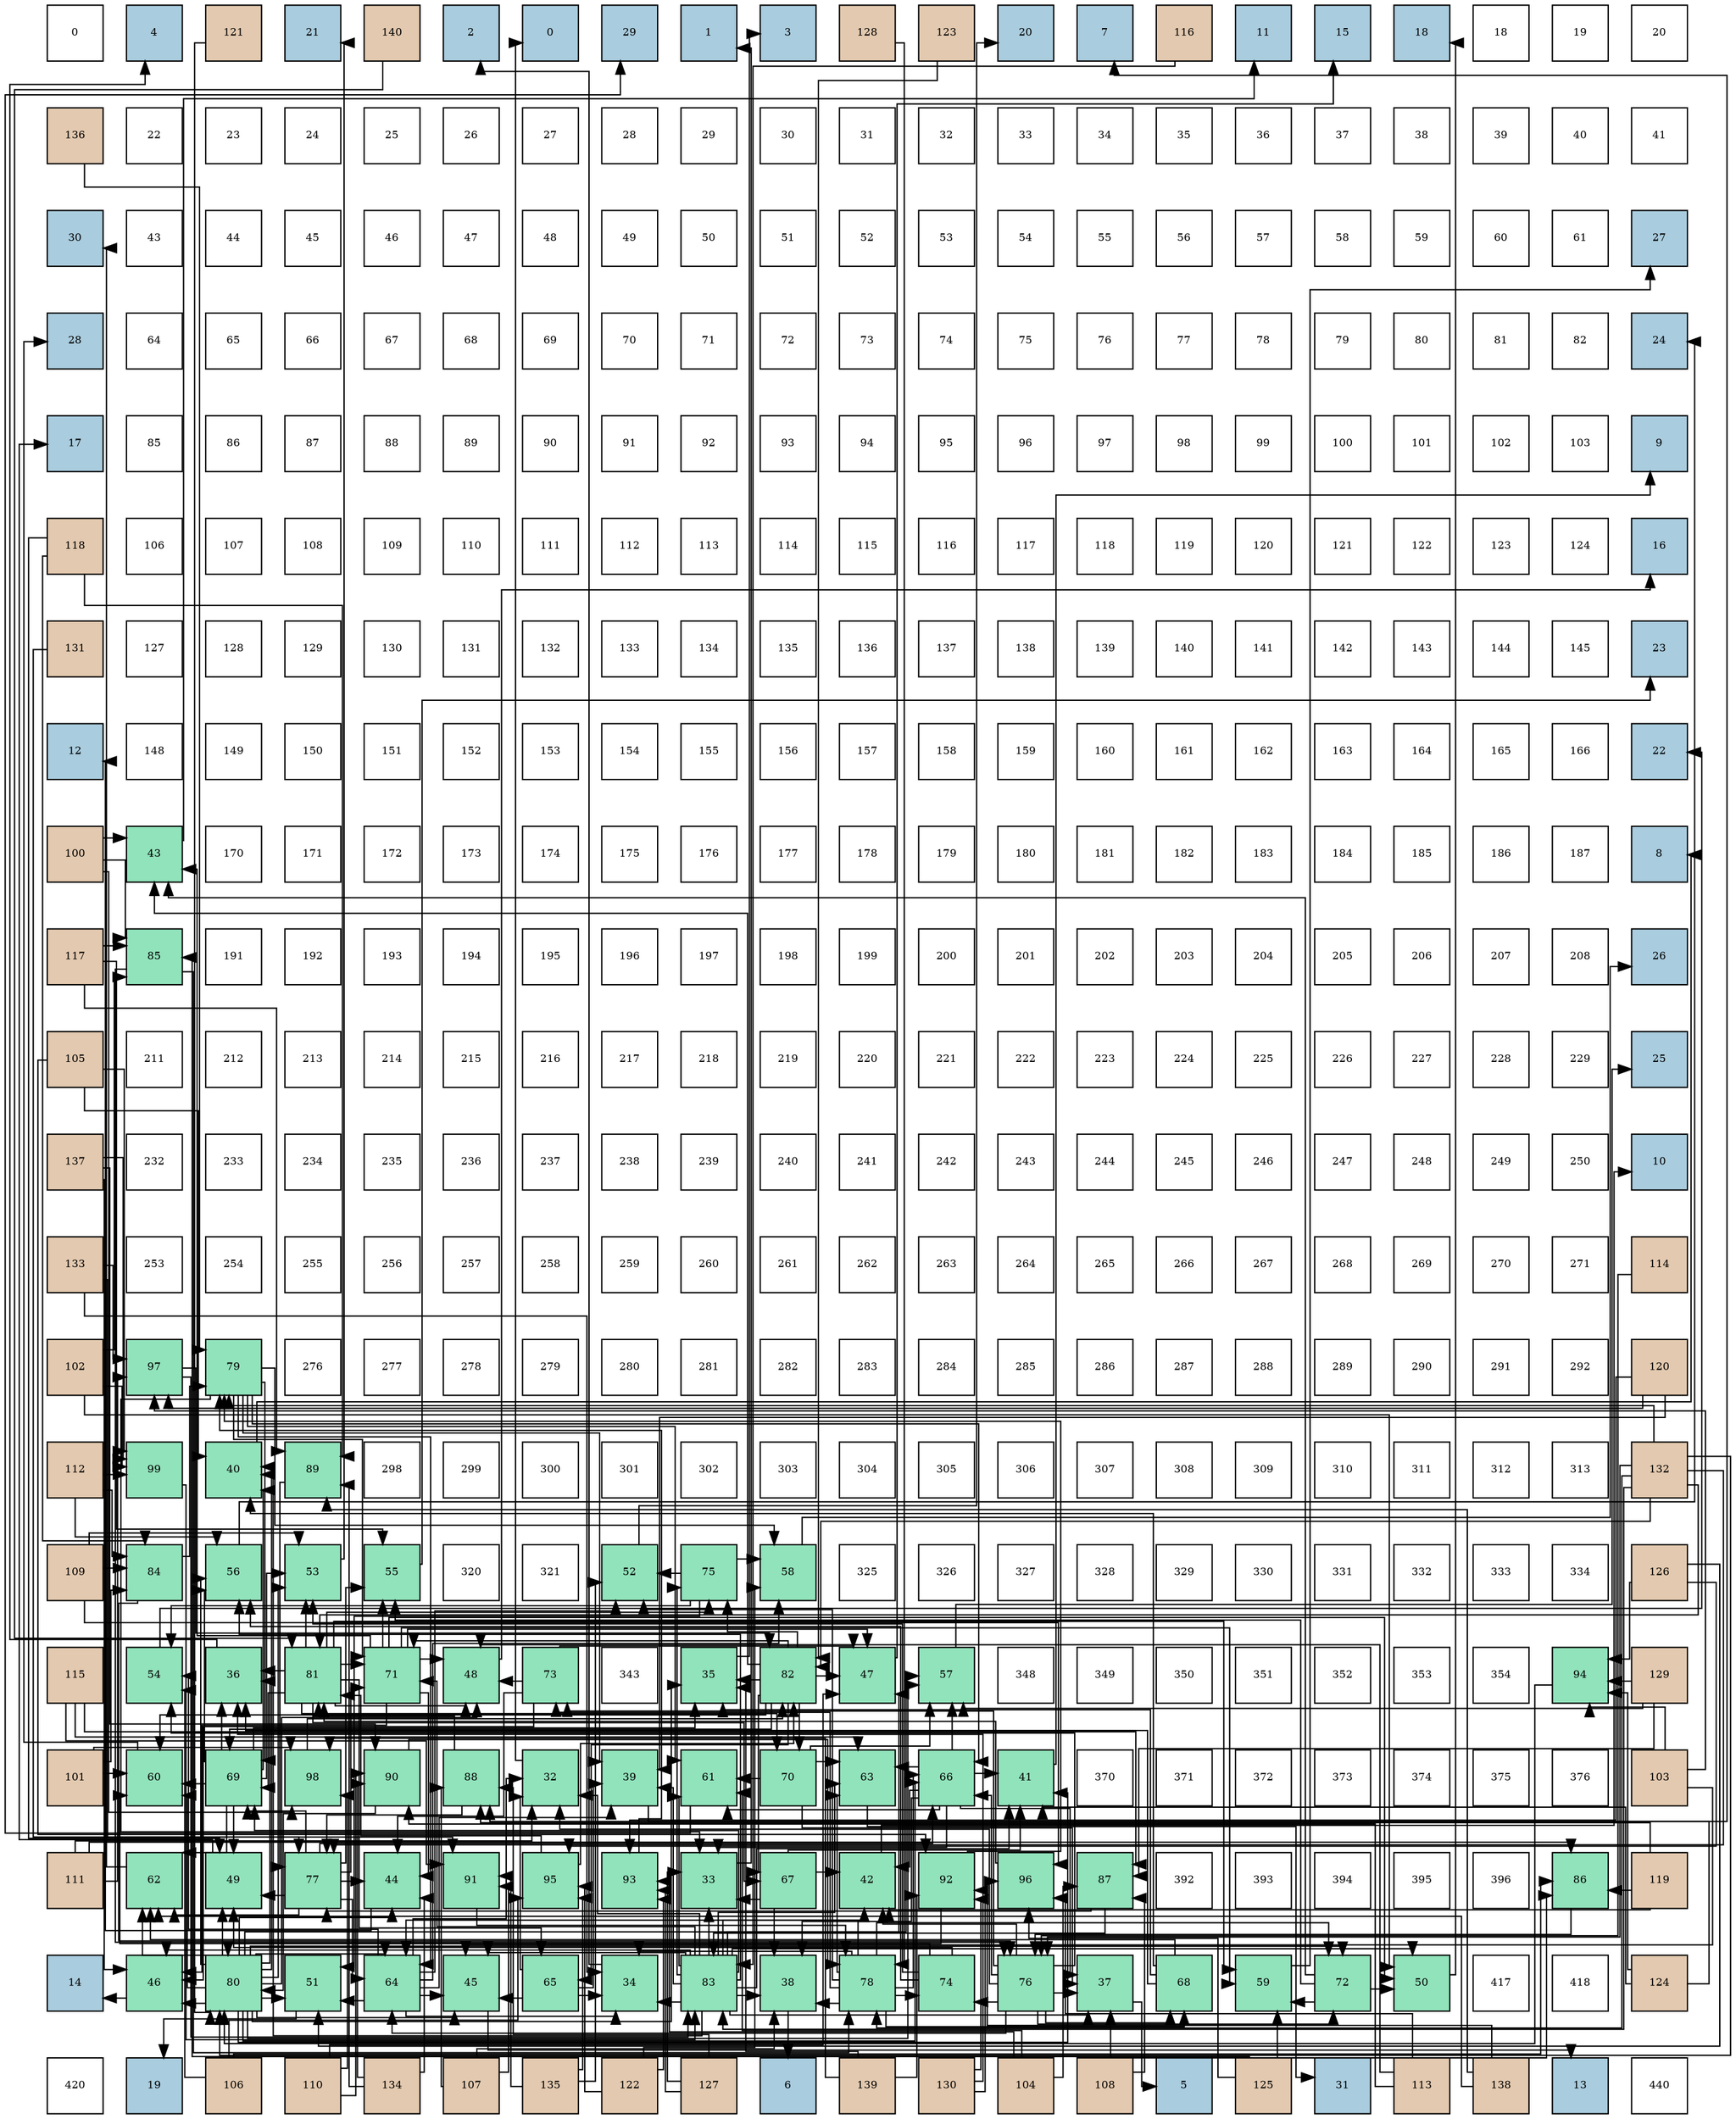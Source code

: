 digraph layout{
 rankdir=TB;
 splines=ortho;
 node [style=filled shape=square fixedsize=true width=0.6];
0[label="0", fontsize=8, fillcolor="#ffffff"];
1[label="4", fontsize=8, fillcolor="#a9ccde"];
2[label="121", fontsize=8, fillcolor="#e3c9af"];
3[label="21", fontsize=8, fillcolor="#a9ccde"];
4[label="140", fontsize=8, fillcolor="#e3c9af"];
5[label="2", fontsize=8, fillcolor="#a9ccde"];
6[label="0", fontsize=8, fillcolor="#a9ccde"];
7[label="29", fontsize=8, fillcolor="#a9ccde"];
8[label="1", fontsize=8, fillcolor="#a9ccde"];
9[label="3", fontsize=8, fillcolor="#a9ccde"];
10[label="128", fontsize=8, fillcolor="#e3c9af"];
11[label="123", fontsize=8, fillcolor="#e3c9af"];
12[label="20", fontsize=8, fillcolor="#a9ccde"];
13[label="7", fontsize=8, fillcolor="#a9ccde"];
14[label="116", fontsize=8, fillcolor="#e3c9af"];
15[label="11", fontsize=8, fillcolor="#a9ccde"];
16[label="15", fontsize=8, fillcolor="#a9ccde"];
17[label="18", fontsize=8, fillcolor="#a9ccde"];
18[label="18", fontsize=8, fillcolor="#ffffff"];
19[label="19", fontsize=8, fillcolor="#ffffff"];
20[label="20", fontsize=8, fillcolor="#ffffff"];
21[label="136", fontsize=8, fillcolor="#e3c9af"];
22[label="22", fontsize=8, fillcolor="#ffffff"];
23[label="23", fontsize=8, fillcolor="#ffffff"];
24[label="24", fontsize=8, fillcolor="#ffffff"];
25[label="25", fontsize=8, fillcolor="#ffffff"];
26[label="26", fontsize=8, fillcolor="#ffffff"];
27[label="27", fontsize=8, fillcolor="#ffffff"];
28[label="28", fontsize=8, fillcolor="#ffffff"];
29[label="29", fontsize=8, fillcolor="#ffffff"];
30[label="30", fontsize=8, fillcolor="#ffffff"];
31[label="31", fontsize=8, fillcolor="#ffffff"];
32[label="32", fontsize=8, fillcolor="#ffffff"];
33[label="33", fontsize=8, fillcolor="#ffffff"];
34[label="34", fontsize=8, fillcolor="#ffffff"];
35[label="35", fontsize=8, fillcolor="#ffffff"];
36[label="36", fontsize=8, fillcolor="#ffffff"];
37[label="37", fontsize=8, fillcolor="#ffffff"];
38[label="38", fontsize=8, fillcolor="#ffffff"];
39[label="39", fontsize=8, fillcolor="#ffffff"];
40[label="40", fontsize=8, fillcolor="#ffffff"];
41[label="41", fontsize=8, fillcolor="#ffffff"];
42[label="30", fontsize=8, fillcolor="#a9ccde"];
43[label="43", fontsize=8, fillcolor="#ffffff"];
44[label="44", fontsize=8, fillcolor="#ffffff"];
45[label="45", fontsize=8, fillcolor="#ffffff"];
46[label="46", fontsize=8, fillcolor="#ffffff"];
47[label="47", fontsize=8, fillcolor="#ffffff"];
48[label="48", fontsize=8, fillcolor="#ffffff"];
49[label="49", fontsize=8, fillcolor="#ffffff"];
50[label="50", fontsize=8, fillcolor="#ffffff"];
51[label="51", fontsize=8, fillcolor="#ffffff"];
52[label="52", fontsize=8, fillcolor="#ffffff"];
53[label="53", fontsize=8, fillcolor="#ffffff"];
54[label="54", fontsize=8, fillcolor="#ffffff"];
55[label="55", fontsize=8, fillcolor="#ffffff"];
56[label="56", fontsize=8, fillcolor="#ffffff"];
57[label="57", fontsize=8, fillcolor="#ffffff"];
58[label="58", fontsize=8, fillcolor="#ffffff"];
59[label="59", fontsize=8, fillcolor="#ffffff"];
60[label="60", fontsize=8, fillcolor="#ffffff"];
61[label="61", fontsize=8, fillcolor="#ffffff"];
62[label="27", fontsize=8, fillcolor="#a9ccde"];
63[label="28", fontsize=8, fillcolor="#a9ccde"];
64[label="64", fontsize=8, fillcolor="#ffffff"];
65[label="65", fontsize=8, fillcolor="#ffffff"];
66[label="66", fontsize=8, fillcolor="#ffffff"];
67[label="67", fontsize=8, fillcolor="#ffffff"];
68[label="68", fontsize=8, fillcolor="#ffffff"];
69[label="69", fontsize=8, fillcolor="#ffffff"];
70[label="70", fontsize=8, fillcolor="#ffffff"];
71[label="71", fontsize=8, fillcolor="#ffffff"];
72[label="72", fontsize=8, fillcolor="#ffffff"];
73[label="73", fontsize=8, fillcolor="#ffffff"];
74[label="74", fontsize=8, fillcolor="#ffffff"];
75[label="75", fontsize=8, fillcolor="#ffffff"];
76[label="76", fontsize=8, fillcolor="#ffffff"];
77[label="77", fontsize=8, fillcolor="#ffffff"];
78[label="78", fontsize=8, fillcolor="#ffffff"];
79[label="79", fontsize=8, fillcolor="#ffffff"];
80[label="80", fontsize=8, fillcolor="#ffffff"];
81[label="81", fontsize=8, fillcolor="#ffffff"];
82[label="82", fontsize=8, fillcolor="#ffffff"];
83[label="24", fontsize=8, fillcolor="#a9ccde"];
84[label="17", fontsize=8, fillcolor="#a9ccde"];
85[label="85", fontsize=8, fillcolor="#ffffff"];
86[label="86", fontsize=8, fillcolor="#ffffff"];
87[label="87", fontsize=8, fillcolor="#ffffff"];
88[label="88", fontsize=8, fillcolor="#ffffff"];
89[label="89", fontsize=8, fillcolor="#ffffff"];
90[label="90", fontsize=8, fillcolor="#ffffff"];
91[label="91", fontsize=8, fillcolor="#ffffff"];
92[label="92", fontsize=8, fillcolor="#ffffff"];
93[label="93", fontsize=8, fillcolor="#ffffff"];
94[label="94", fontsize=8, fillcolor="#ffffff"];
95[label="95", fontsize=8, fillcolor="#ffffff"];
96[label="96", fontsize=8, fillcolor="#ffffff"];
97[label="97", fontsize=8, fillcolor="#ffffff"];
98[label="98", fontsize=8, fillcolor="#ffffff"];
99[label="99", fontsize=8, fillcolor="#ffffff"];
100[label="100", fontsize=8, fillcolor="#ffffff"];
101[label="101", fontsize=8, fillcolor="#ffffff"];
102[label="102", fontsize=8, fillcolor="#ffffff"];
103[label="103", fontsize=8, fillcolor="#ffffff"];
104[label="9", fontsize=8, fillcolor="#a9ccde"];
105[label="118", fontsize=8, fillcolor="#e3c9af"];
106[label="106", fontsize=8, fillcolor="#ffffff"];
107[label="107", fontsize=8, fillcolor="#ffffff"];
108[label="108", fontsize=8, fillcolor="#ffffff"];
109[label="109", fontsize=8, fillcolor="#ffffff"];
110[label="110", fontsize=8, fillcolor="#ffffff"];
111[label="111", fontsize=8, fillcolor="#ffffff"];
112[label="112", fontsize=8, fillcolor="#ffffff"];
113[label="113", fontsize=8, fillcolor="#ffffff"];
114[label="114", fontsize=8, fillcolor="#ffffff"];
115[label="115", fontsize=8, fillcolor="#ffffff"];
116[label="116", fontsize=8, fillcolor="#ffffff"];
117[label="117", fontsize=8, fillcolor="#ffffff"];
118[label="118", fontsize=8, fillcolor="#ffffff"];
119[label="119", fontsize=8, fillcolor="#ffffff"];
120[label="120", fontsize=8, fillcolor="#ffffff"];
121[label="121", fontsize=8, fillcolor="#ffffff"];
122[label="122", fontsize=8, fillcolor="#ffffff"];
123[label="123", fontsize=8, fillcolor="#ffffff"];
124[label="124", fontsize=8, fillcolor="#ffffff"];
125[label="16", fontsize=8, fillcolor="#a9ccde"];
126[label="131", fontsize=8, fillcolor="#e3c9af"];
127[label="127", fontsize=8, fillcolor="#ffffff"];
128[label="128", fontsize=8, fillcolor="#ffffff"];
129[label="129", fontsize=8, fillcolor="#ffffff"];
130[label="130", fontsize=8, fillcolor="#ffffff"];
131[label="131", fontsize=8, fillcolor="#ffffff"];
132[label="132", fontsize=8, fillcolor="#ffffff"];
133[label="133", fontsize=8, fillcolor="#ffffff"];
134[label="134", fontsize=8, fillcolor="#ffffff"];
135[label="135", fontsize=8, fillcolor="#ffffff"];
136[label="136", fontsize=8, fillcolor="#ffffff"];
137[label="137", fontsize=8, fillcolor="#ffffff"];
138[label="138", fontsize=8, fillcolor="#ffffff"];
139[label="139", fontsize=8, fillcolor="#ffffff"];
140[label="140", fontsize=8, fillcolor="#ffffff"];
141[label="141", fontsize=8, fillcolor="#ffffff"];
142[label="142", fontsize=8, fillcolor="#ffffff"];
143[label="143", fontsize=8, fillcolor="#ffffff"];
144[label="144", fontsize=8, fillcolor="#ffffff"];
145[label="145", fontsize=8, fillcolor="#ffffff"];
146[label="23", fontsize=8, fillcolor="#a9ccde"];
147[label="12", fontsize=8, fillcolor="#a9ccde"];
148[label="148", fontsize=8, fillcolor="#ffffff"];
149[label="149", fontsize=8, fillcolor="#ffffff"];
150[label="150", fontsize=8, fillcolor="#ffffff"];
151[label="151", fontsize=8, fillcolor="#ffffff"];
152[label="152", fontsize=8, fillcolor="#ffffff"];
153[label="153", fontsize=8, fillcolor="#ffffff"];
154[label="154", fontsize=8, fillcolor="#ffffff"];
155[label="155", fontsize=8, fillcolor="#ffffff"];
156[label="156", fontsize=8, fillcolor="#ffffff"];
157[label="157", fontsize=8, fillcolor="#ffffff"];
158[label="158", fontsize=8, fillcolor="#ffffff"];
159[label="159", fontsize=8, fillcolor="#ffffff"];
160[label="160", fontsize=8, fillcolor="#ffffff"];
161[label="161", fontsize=8, fillcolor="#ffffff"];
162[label="162", fontsize=8, fillcolor="#ffffff"];
163[label="163", fontsize=8, fillcolor="#ffffff"];
164[label="164", fontsize=8, fillcolor="#ffffff"];
165[label="165", fontsize=8, fillcolor="#ffffff"];
166[label="166", fontsize=8, fillcolor="#ffffff"];
167[label="22", fontsize=8, fillcolor="#a9ccde"];
168[label="100", fontsize=8, fillcolor="#e3c9af"];
169[label="43", fontsize=8, fillcolor="#91e3bb"];
170[label="170", fontsize=8, fillcolor="#ffffff"];
171[label="171", fontsize=8, fillcolor="#ffffff"];
172[label="172", fontsize=8, fillcolor="#ffffff"];
173[label="173", fontsize=8, fillcolor="#ffffff"];
174[label="174", fontsize=8, fillcolor="#ffffff"];
175[label="175", fontsize=8, fillcolor="#ffffff"];
176[label="176", fontsize=8, fillcolor="#ffffff"];
177[label="177", fontsize=8, fillcolor="#ffffff"];
178[label="178", fontsize=8, fillcolor="#ffffff"];
179[label="179", fontsize=8, fillcolor="#ffffff"];
180[label="180", fontsize=8, fillcolor="#ffffff"];
181[label="181", fontsize=8, fillcolor="#ffffff"];
182[label="182", fontsize=8, fillcolor="#ffffff"];
183[label="183", fontsize=8, fillcolor="#ffffff"];
184[label="184", fontsize=8, fillcolor="#ffffff"];
185[label="185", fontsize=8, fillcolor="#ffffff"];
186[label="186", fontsize=8, fillcolor="#ffffff"];
187[label="187", fontsize=8, fillcolor="#ffffff"];
188[label="8", fontsize=8, fillcolor="#a9ccde"];
189[label="117", fontsize=8, fillcolor="#e3c9af"];
190[label="85", fontsize=8, fillcolor="#91e3bb"];
191[label="191", fontsize=8, fillcolor="#ffffff"];
192[label="192", fontsize=8, fillcolor="#ffffff"];
193[label="193", fontsize=8, fillcolor="#ffffff"];
194[label="194", fontsize=8, fillcolor="#ffffff"];
195[label="195", fontsize=8, fillcolor="#ffffff"];
196[label="196", fontsize=8, fillcolor="#ffffff"];
197[label="197", fontsize=8, fillcolor="#ffffff"];
198[label="198", fontsize=8, fillcolor="#ffffff"];
199[label="199", fontsize=8, fillcolor="#ffffff"];
200[label="200", fontsize=8, fillcolor="#ffffff"];
201[label="201", fontsize=8, fillcolor="#ffffff"];
202[label="202", fontsize=8, fillcolor="#ffffff"];
203[label="203", fontsize=8, fillcolor="#ffffff"];
204[label="204", fontsize=8, fillcolor="#ffffff"];
205[label="205", fontsize=8, fillcolor="#ffffff"];
206[label="206", fontsize=8, fillcolor="#ffffff"];
207[label="207", fontsize=8, fillcolor="#ffffff"];
208[label="208", fontsize=8, fillcolor="#ffffff"];
209[label="26", fontsize=8, fillcolor="#a9ccde"];
210[label="105", fontsize=8, fillcolor="#e3c9af"];
211[label="211", fontsize=8, fillcolor="#ffffff"];
212[label="212", fontsize=8, fillcolor="#ffffff"];
213[label="213", fontsize=8, fillcolor="#ffffff"];
214[label="214", fontsize=8, fillcolor="#ffffff"];
215[label="215", fontsize=8, fillcolor="#ffffff"];
216[label="216", fontsize=8, fillcolor="#ffffff"];
217[label="217", fontsize=8, fillcolor="#ffffff"];
218[label="218", fontsize=8, fillcolor="#ffffff"];
219[label="219", fontsize=8, fillcolor="#ffffff"];
220[label="220", fontsize=8, fillcolor="#ffffff"];
221[label="221", fontsize=8, fillcolor="#ffffff"];
222[label="222", fontsize=8, fillcolor="#ffffff"];
223[label="223", fontsize=8, fillcolor="#ffffff"];
224[label="224", fontsize=8, fillcolor="#ffffff"];
225[label="225", fontsize=8, fillcolor="#ffffff"];
226[label="226", fontsize=8, fillcolor="#ffffff"];
227[label="227", fontsize=8, fillcolor="#ffffff"];
228[label="228", fontsize=8, fillcolor="#ffffff"];
229[label="229", fontsize=8, fillcolor="#ffffff"];
230[label="25", fontsize=8, fillcolor="#a9ccde"];
231[label="137", fontsize=8, fillcolor="#e3c9af"];
232[label="232", fontsize=8, fillcolor="#ffffff"];
233[label="233", fontsize=8, fillcolor="#ffffff"];
234[label="234", fontsize=8, fillcolor="#ffffff"];
235[label="235", fontsize=8, fillcolor="#ffffff"];
236[label="236", fontsize=8, fillcolor="#ffffff"];
237[label="237", fontsize=8, fillcolor="#ffffff"];
238[label="238", fontsize=8, fillcolor="#ffffff"];
239[label="239", fontsize=8, fillcolor="#ffffff"];
240[label="240", fontsize=8, fillcolor="#ffffff"];
241[label="241", fontsize=8, fillcolor="#ffffff"];
242[label="242", fontsize=8, fillcolor="#ffffff"];
243[label="243", fontsize=8, fillcolor="#ffffff"];
244[label="244", fontsize=8, fillcolor="#ffffff"];
245[label="245", fontsize=8, fillcolor="#ffffff"];
246[label="246", fontsize=8, fillcolor="#ffffff"];
247[label="247", fontsize=8, fillcolor="#ffffff"];
248[label="248", fontsize=8, fillcolor="#ffffff"];
249[label="249", fontsize=8, fillcolor="#ffffff"];
250[label="250", fontsize=8, fillcolor="#ffffff"];
251[label="10", fontsize=8, fillcolor="#a9ccde"];
252[label="133", fontsize=8, fillcolor="#e3c9af"];
253[label="253", fontsize=8, fillcolor="#ffffff"];
254[label="254", fontsize=8, fillcolor="#ffffff"];
255[label="255", fontsize=8, fillcolor="#ffffff"];
256[label="256", fontsize=8, fillcolor="#ffffff"];
257[label="257", fontsize=8, fillcolor="#ffffff"];
258[label="258", fontsize=8, fillcolor="#ffffff"];
259[label="259", fontsize=8, fillcolor="#ffffff"];
260[label="260", fontsize=8, fillcolor="#ffffff"];
261[label="261", fontsize=8, fillcolor="#ffffff"];
262[label="262", fontsize=8, fillcolor="#ffffff"];
263[label="263", fontsize=8, fillcolor="#ffffff"];
264[label="264", fontsize=8, fillcolor="#ffffff"];
265[label="265", fontsize=8, fillcolor="#ffffff"];
266[label="266", fontsize=8, fillcolor="#ffffff"];
267[label="267", fontsize=8, fillcolor="#ffffff"];
268[label="268", fontsize=8, fillcolor="#ffffff"];
269[label="269", fontsize=8, fillcolor="#ffffff"];
270[label="270", fontsize=8, fillcolor="#ffffff"];
271[label="271", fontsize=8, fillcolor="#ffffff"];
272[label="114", fontsize=8, fillcolor="#e3c9af"];
273[label="102", fontsize=8, fillcolor="#e3c9af"];
274[label="97", fontsize=8, fillcolor="#91e3bb"];
275[label="79", fontsize=8, fillcolor="#91e3bb"];
276[label="276", fontsize=8, fillcolor="#ffffff"];
277[label="277", fontsize=8, fillcolor="#ffffff"];
278[label="278", fontsize=8, fillcolor="#ffffff"];
279[label="279", fontsize=8, fillcolor="#ffffff"];
280[label="280", fontsize=8, fillcolor="#ffffff"];
281[label="281", fontsize=8, fillcolor="#ffffff"];
282[label="282", fontsize=8, fillcolor="#ffffff"];
283[label="283", fontsize=8, fillcolor="#ffffff"];
284[label="284", fontsize=8, fillcolor="#ffffff"];
285[label="285", fontsize=8, fillcolor="#ffffff"];
286[label="286", fontsize=8, fillcolor="#ffffff"];
287[label="287", fontsize=8, fillcolor="#ffffff"];
288[label="288", fontsize=8, fillcolor="#ffffff"];
289[label="289", fontsize=8, fillcolor="#ffffff"];
290[label="290", fontsize=8, fillcolor="#ffffff"];
291[label="291", fontsize=8, fillcolor="#ffffff"];
292[label="292", fontsize=8, fillcolor="#ffffff"];
293[label="120", fontsize=8, fillcolor="#e3c9af"];
294[label="112", fontsize=8, fillcolor="#e3c9af"];
295[label="99", fontsize=8, fillcolor="#91e3bb"];
296[label="40", fontsize=8, fillcolor="#91e3bb"];
297[label="89", fontsize=8, fillcolor="#91e3bb"];
298[label="298", fontsize=8, fillcolor="#ffffff"];
299[label="299", fontsize=8, fillcolor="#ffffff"];
300[label="300", fontsize=8, fillcolor="#ffffff"];
301[label="301", fontsize=8, fillcolor="#ffffff"];
302[label="302", fontsize=8, fillcolor="#ffffff"];
303[label="303", fontsize=8, fillcolor="#ffffff"];
304[label="304", fontsize=8, fillcolor="#ffffff"];
305[label="305", fontsize=8, fillcolor="#ffffff"];
306[label="306", fontsize=8, fillcolor="#ffffff"];
307[label="307", fontsize=8, fillcolor="#ffffff"];
308[label="308", fontsize=8, fillcolor="#ffffff"];
309[label="309", fontsize=8, fillcolor="#ffffff"];
310[label="310", fontsize=8, fillcolor="#ffffff"];
311[label="311", fontsize=8, fillcolor="#ffffff"];
312[label="312", fontsize=8, fillcolor="#ffffff"];
313[label="313", fontsize=8, fillcolor="#ffffff"];
314[label="132", fontsize=8, fillcolor="#e3c9af"];
315[label="109", fontsize=8, fillcolor="#e3c9af"];
316[label="84", fontsize=8, fillcolor="#91e3bb"];
317[label="56", fontsize=8, fillcolor="#91e3bb"];
318[label="53", fontsize=8, fillcolor="#91e3bb"];
319[label="55", fontsize=8, fillcolor="#91e3bb"];
320[label="320", fontsize=8, fillcolor="#ffffff"];
321[label="321", fontsize=8, fillcolor="#ffffff"];
322[label="52", fontsize=8, fillcolor="#91e3bb"];
323[label="75", fontsize=8, fillcolor="#91e3bb"];
324[label="58", fontsize=8, fillcolor="#91e3bb"];
325[label="325", fontsize=8, fillcolor="#ffffff"];
326[label="326", fontsize=8, fillcolor="#ffffff"];
327[label="327", fontsize=8, fillcolor="#ffffff"];
328[label="328", fontsize=8, fillcolor="#ffffff"];
329[label="329", fontsize=8, fillcolor="#ffffff"];
330[label="330", fontsize=8, fillcolor="#ffffff"];
331[label="331", fontsize=8, fillcolor="#ffffff"];
332[label="332", fontsize=8, fillcolor="#ffffff"];
333[label="333", fontsize=8, fillcolor="#ffffff"];
334[label="334", fontsize=8, fillcolor="#ffffff"];
335[label="126", fontsize=8, fillcolor="#e3c9af"];
336[label="115", fontsize=8, fillcolor="#e3c9af"];
337[label="54", fontsize=8, fillcolor="#91e3bb"];
338[label="36", fontsize=8, fillcolor="#91e3bb"];
339[label="81", fontsize=8, fillcolor="#91e3bb"];
340[label="71", fontsize=8, fillcolor="#91e3bb"];
341[label="48", fontsize=8, fillcolor="#91e3bb"];
342[label="73", fontsize=8, fillcolor="#91e3bb"];
343[label="343", fontsize=8, fillcolor="#ffffff"];
344[label="35", fontsize=8, fillcolor="#91e3bb"];
345[label="82", fontsize=8, fillcolor="#91e3bb"];
346[label="47", fontsize=8, fillcolor="#91e3bb"];
347[label="57", fontsize=8, fillcolor="#91e3bb"];
348[label="348", fontsize=8, fillcolor="#ffffff"];
349[label="349", fontsize=8, fillcolor="#ffffff"];
350[label="350", fontsize=8, fillcolor="#ffffff"];
351[label="351", fontsize=8, fillcolor="#ffffff"];
352[label="352", fontsize=8, fillcolor="#ffffff"];
353[label="353", fontsize=8, fillcolor="#ffffff"];
354[label="354", fontsize=8, fillcolor="#ffffff"];
355[label="94", fontsize=8, fillcolor="#91e3bb"];
356[label="129", fontsize=8, fillcolor="#e3c9af"];
357[label="101", fontsize=8, fillcolor="#e3c9af"];
358[label="60", fontsize=8, fillcolor="#91e3bb"];
359[label="69", fontsize=8, fillcolor="#91e3bb"];
360[label="98", fontsize=8, fillcolor="#91e3bb"];
361[label="90", fontsize=8, fillcolor="#91e3bb"];
362[label="88", fontsize=8, fillcolor="#91e3bb"];
363[label="32", fontsize=8, fillcolor="#91e3bb"];
364[label="39", fontsize=8, fillcolor="#91e3bb"];
365[label="61", fontsize=8, fillcolor="#91e3bb"];
366[label="70", fontsize=8, fillcolor="#91e3bb"];
367[label="63", fontsize=8, fillcolor="#91e3bb"];
368[label="66", fontsize=8, fillcolor="#91e3bb"];
369[label="41", fontsize=8, fillcolor="#91e3bb"];
370[label="370", fontsize=8, fillcolor="#ffffff"];
371[label="371", fontsize=8, fillcolor="#ffffff"];
372[label="372", fontsize=8, fillcolor="#ffffff"];
373[label="373", fontsize=8, fillcolor="#ffffff"];
374[label="374", fontsize=8, fillcolor="#ffffff"];
375[label="375", fontsize=8, fillcolor="#ffffff"];
376[label="376", fontsize=8, fillcolor="#ffffff"];
377[label="103", fontsize=8, fillcolor="#e3c9af"];
378[label="111", fontsize=8, fillcolor="#e3c9af"];
379[label="62", fontsize=8, fillcolor="#91e3bb"];
380[label="49", fontsize=8, fillcolor="#91e3bb"];
381[label="77", fontsize=8, fillcolor="#91e3bb"];
382[label="44", fontsize=8, fillcolor="#91e3bb"];
383[label="91", fontsize=8, fillcolor="#91e3bb"];
384[label="95", fontsize=8, fillcolor="#91e3bb"];
385[label="93", fontsize=8, fillcolor="#91e3bb"];
386[label="33", fontsize=8, fillcolor="#91e3bb"];
387[label="67", fontsize=8, fillcolor="#91e3bb"];
388[label="42", fontsize=8, fillcolor="#91e3bb"];
389[label="92", fontsize=8, fillcolor="#91e3bb"];
390[label="96", fontsize=8, fillcolor="#91e3bb"];
391[label="87", fontsize=8, fillcolor="#91e3bb"];
392[label="392", fontsize=8, fillcolor="#ffffff"];
393[label="393", fontsize=8, fillcolor="#ffffff"];
394[label="394", fontsize=8, fillcolor="#ffffff"];
395[label="395", fontsize=8, fillcolor="#ffffff"];
396[label="396", fontsize=8, fillcolor="#ffffff"];
397[label="86", fontsize=8, fillcolor="#91e3bb"];
398[label="119", fontsize=8, fillcolor="#e3c9af"];
399[label="14", fontsize=8, fillcolor="#a9ccde"];
400[label="46", fontsize=8, fillcolor="#91e3bb"];
401[label="80", fontsize=8, fillcolor="#91e3bb"];
402[label="51", fontsize=8, fillcolor="#91e3bb"];
403[label="64", fontsize=8, fillcolor="#91e3bb"];
404[label="45", fontsize=8, fillcolor="#91e3bb"];
405[label="65", fontsize=8, fillcolor="#91e3bb"];
406[label="34", fontsize=8, fillcolor="#91e3bb"];
407[label="83", fontsize=8, fillcolor="#91e3bb"];
408[label="38", fontsize=8, fillcolor="#91e3bb"];
409[label="78", fontsize=8, fillcolor="#91e3bb"];
410[label="74", fontsize=8, fillcolor="#91e3bb"];
411[label="76", fontsize=8, fillcolor="#91e3bb"];
412[label="37", fontsize=8, fillcolor="#91e3bb"];
413[label="68", fontsize=8, fillcolor="#91e3bb"];
414[label="59", fontsize=8, fillcolor="#91e3bb"];
415[label="72", fontsize=8, fillcolor="#91e3bb"];
416[label="50", fontsize=8, fillcolor="#91e3bb"];
417[label="417", fontsize=8, fillcolor="#ffffff"];
418[label="418", fontsize=8, fillcolor="#ffffff"];
419[label="124", fontsize=8, fillcolor="#e3c9af"];
420[label="420", fontsize=8, fillcolor="#ffffff"];
421[label="19", fontsize=8, fillcolor="#a9ccde"];
422[label="106", fontsize=8, fillcolor="#e3c9af"];
423[label="110", fontsize=8, fillcolor="#e3c9af"];
424[label="134", fontsize=8, fillcolor="#e3c9af"];
425[label="107", fontsize=8, fillcolor="#e3c9af"];
426[label="135", fontsize=8, fillcolor="#e3c9af"];
427[label="122", fontsize=8, fillcolor="#e3c9af"];
428[label="127", fontsize=8, fillcolor="#e3c9af"];
429[label="6", fontsize=8, fillcolor="#a9ccde"];
430[label="139", fontsize=8, fillcolor="#e3c9af"];
431[label="130", fontsize=8, fillcolor="#e3c9af"];
432[label="104", fontsize=8, fillcolor="#e3c9af"];
433[label="108", fontsize=8, fillcolor="#e3c9af"];
434[label="5", fontsize=8, fillcolor="#a9ccde"];
435[label="125", fontsize=8, fillcolor="#e3c9af"];
436[label="31", fontsize=8, fillcolor="#a9ccde"];
437[label="113", fontsize=8, fillcolor="#e3c9af"];
438[label="138", fontsize=8, fillcolor="#e3c9af"];
439[label="13", fontsize=8, fillcolor="#a9ccde"];
440[label="440", fontsize=8, fillcolor="#ffffff"];
edge [constraint=false, style=vis];363 -> 6;
386 -> 8;
406 -> 5;
344 -> 9;
338 -> 1;
412 -> 434;
408 -> 429;
364 -> 13;
296 -> 188;
369 -> 104;
388 -> 251;
169 -> 15;
382 -> 147;
404 -> 439;
400 -> 399;
346 -> 16;
341 -> 125;
380 -> 84;
416 -> 17;
402 -> 421;
322 -> 12;
318 -> 3;
337 -> 167;
319 -> 146;
317 -> 83;
347 -> 230;
324 -> 209;
414 -> 62;
358 -> 63;
365 -> 7;
379 -> 42;
367 -> 436;
403 -> 363;
403 -> 406;
403 -> 364;
403 -> 404;
403 -> 402;
403 -> 322;
403 -> 337;
403 -> 324;
405 -> 363;
405 -> 406;
405 -> 364;
405 -> 404;
368 -> 386;
368 -> 412;
368 -> 408;
368 -> 369;
368 -> 388;
368 -> 347;
368 -> 365;
368 -> 367;
387 -> 386;
387 -> 408;
387 -> 369;
387 -> 388;
413 -> 344;
413 -> 338;
413 -> 296;
413 -> 379;
359 -> 344;
359 -> 338;
359 -> 296;
359 -> 380;
359 -> 318;
359 -> 317;
359 -> 358;
359 -> 379;
366 -> 412;
366 -> 347;
366 -> 365;
366 -> 367;
340 -> 169;
340 -> 382;
340 -> 400;
340 -> 346;
340 -> 341;
340 -> 416;
340 -> 319;
340 -> 414;
415 -> 169;
415 -> 416;
415 -> 319;
415 -> 414;
342 -> 382;
342 -> 400;
342 -> 346;
342 -> 341;
410 -> 380;
410 -> 318;
410 -> 317;
410 -> 358;
323 -> 402;
323 -> 322;
323 -> 337;
323 -> 324;
411 -> 363;
411 -> 412;
411 -> 388;
411 -> 337;
411 -> 403;
411 -> 368;
411 -> 413;
411 -> 415;
411 -> 342;
411 -> 410;
381 -> 382;
381 -> 380;
381 -> 319;
381 -> 379;
381 -> 403;
381 -> 368;
381 -> 359;
381 -> 340;
409 -> 406;
409 -> 408;
409 -> 322;
409 -> 367;
409 -> 403;
409 -> 368;
409 -> 413;
409 -> 415;
409 -> 342;
409 -> 410;
275 -> 386;
275 -> 364;
275 -> 324;
275 -> 365;
275 -> 403;
275 -> 368;
275 -> 359;
275 -> 340;
401 -> 344;
401 -> 338;
401 -> 296;
401 -> 369;
401 -> 382;
401 -> 404;
401 -> 400;
401 -> 346;
401 -> 341;
401 -> 380;
401 -> 402;
401 -> 318;
401 -> 317;
401 -> 347;
401 -> 358;
401 -> 379;
401 -> 403;
401 -> 368;
401 -> 415;
339 -> 338;
339 -> 341;
339 -> 318;
339 -> 414;
339 -> 405;
339 -> 387;
339 -> 359;
339 -> 366;
339 -> 340;
339 -> 323;
345 -> 344;
345 -> 169;
345 -> 346;
345 -> 358;
345 -> 405;
345 -> 387;
345 -> 359;
345 -> 366;
345 -> 340;
345 -> 323;
407 -> 363;
407 -> 386;
407 -> 406;
407 -> 412;
407 -> 408;
407 -> 364;
407 -> 296;
407 -> 369;
407 -> 388;
407 -> 404;
407 -> 400;
407 -> 416;
407 -> 317;
407 -> 347;
407 -> 365;
407 -> 367;
407 -> 359;
407 -> 340;
407 -> 323;
316 -> 411;
316 -> 275;
190 -> 411;
190 -> 409;
397 -> 411;
391 -> 381;
391 -> 407;
362 -> 381;
362 -> 339;
297 -> 381;
361 -> 409;
361 -> 401;
383 -> 409;
389 -> 275;
389 -> 401;
385 -> 275;
355 -> 401;
384 -> 339;
384 -> 345;
390 -> 339;
274 -> 345;
274 -> 407;
360 -> 345;
295 -> 407;
168 -> 169;
168 -> 190;
168 -> 360;
357 -> 358;
357 -> 316;
357 -> 360;
273 -> 416;
273 -> 190;
273 -> 295;
377 -> 404;
377 -> 355;
377 -> 274;
432 -> 365;
432 -> 391;
432 -> 385;
210 -> 296;
210 -> 389;
210 -> 295;
422 -> 337;
422 -> 397;
422 -> 384;
425 -> 408;
425 -> 362;
425 -> 383;
433 -> 412;
433 -> 397;
433 -> 391;
315 -> 318;
315 -> 316;
315 -> 390;
423 -> 346;
423 -> 361;
423 -> 360;
378 -> 363;
378 -> 397;
378 -> 274;
294 -> 317;
294 -> 316;
294 -> 295;
437 -> 341;
437 -> 361;
437 -> 390;
272 -> 411;
336 -> 367;
336 -> 391;
336 -> 383;
14 -> 407;
189 -> 319;
189 -> 190;
189 -> 297;
105 -> 380;
105 -> 316;
105 -> 297;
398 -> 388;
398 -> 397;
398 -> 362;
293 -> 364;
293 -> 385;
293 -> 274;
2 -> 401;
427 -> 324;
427 -> 385;
427 -> 384;
11 -> 345;
419 -> 369;
419 -> 362;
419 -> 355;
435 -> 414;
435 -> 190;
435 -> 390;
335 -> 402;
335 -> 355;
335 -> 384;
428 -> 386;
428 -> 362;
428 -> 385;
10 -> 409;
356 -> 347;
356 -> 391;
356 -> 355;
431 -> 338;
431 -> 389;
431 -> 390;
126 -> 381;
314 -> 411;
314 -> 381;
314 -> 409;
314 -> 275;
314 -> 401;
314 -> 339;
314 -> 345;
314 -> 407;
252 -> 406;
252 -> 383;
252 -> 274;
424 -> 382;
424 -> 297;
424 -> 361;
426 -> 322;
426 -> 383;
426 -> 384;
21 -> 275;
231 -> 400;
231 -> 361;
231 -> 295;
438 -> 379;
438 -> 297;
438 -> 389;
430 -> 344;
430 -> 389;
430 -> 360;
4 -> 339;
edge [constraint=true, style=invis];
0 -> 21 -> 42 -> 63 -> 84 -> 105 -> 126 -> 147 -> 168 -> 189 -> 210 -> 231 -> 252 -> 273 -> 294 -> 315 -> 336 -> 357 -> 378 -> 399 -> 420;
1 -> 22 -> 43 -> 64 -> 85 -> 106 -> 127 -> 148 -> 169 -> 190 -> 211 -> 232 -> 253 -> 274 -> 295 -> 316 -> 337 -> 358 -> 379 -> 400 -> 421;
2 -> 23 -> 44 -> 65 -> 86 -> 107 -> 128 -> 149 -> 170 -> 191 -> 212 -> 233 -> 254 -> 275 -> 296 -> 317 -> 338 -> 359 -> 380 -> 401 -> 422;
3 -> 24 -> 45 -> 66 -> 87 -> 108 -> 129 -> 150 -> 171 -> 192 -> 213 -> 234 -> 255 -> 276 -> 297 -> 318 -> 339 -> 360 -> 381 -> 402 -> 423;
4 -> 25 -> 46 -> 67 -> 88 -> 109 -> 130 -> 151 -> 172 -> 193 -> 214 -> 235 -> 256 -> 277 -> 298 -> 319 -> 340 -> 361 -> 382 -> 403 -> 424;
5 -> 26 -> 47 -> 68 -> 89 -> 110 -> 131 -> 152 -> 173 -> 194 -> 215 -> 236 -> 257 -> 278 -> 299 -> 320 -> 341 -> 362 -> 383 -> 404 -> 425;
6 -> 27 -> 48 -> 69 -> 90 -> 111 -> 132 -> 153 -> 174 -> 195 -> 216 -> 237 -> 258 -> 279 -> 300 -> 321 -> 342 -> 363 -> 384 -> 405 -> 426;
7 -> 28 -> 49 -> 70 -> 91 -> 112 -> 133 -> 154 -> 175 -> 196 -> 217 -> 238 -> 259 -> 280 -> 301 -> 322 -> 343 -> 364 -> 385 -> 406 -> 427;
8 -> 29 -> 50 -> 71 -> 92 -> 113 -> 134 -> 155 -> 176 -> 197 -> 218 -> 239 -> 260 -> 281 -> 302 -> 323 -> 344 -> 365 -> 386 -> 407 -> 428;
9 -> 30 -> 51 -> 72 -> 93 -> 114 -> 135 -> 156 -> 177 -> 198 -> 219 -> 240 -> 261 -> 282 -> 303 -> 324 -> 345 -> 366 -> 387 -> 408 -> 429;
10 -> 31 -> 52 -> 73 -> 94 -> 115 -> 136 -> 157 -> 178 -> 199 -> 220 -> 241 -> 262 -> 283 -> 304 -> 325 -> 346 -> 367 -> 388 -> 409 -> 430;
11 -> 32 -> 53 -> 74 -> 95 -> 116 -> 137 -> 158 -> 179 -> 200 -> 221 -> 242 -> 263 -> 284 -> 305 -> 326 -> 347 -> 368 -> 389 -> 410 -> 431;
12 -> 33 -> 54 -> 75 -> 96 -> 117 -> 138 -> 159 -> 180 -> 201 -> 222 -> 243 -> 264 -> 285 -> 306 -> 327 -> 348 -> 369 -> 390 -> 411 -> 432;
13 -> 34 -> 55 -> 76 -> 97 -> 118 -> 139 -> 160 -> 181 -> 202 -> 223 -> 244 -> 265 -> 286 -> 307 -> 328 -> 349 -> 370 -> 391 -> 412 -> 433;
14 -> 35 -> 56 -> 77 -> 98 -> 119 -> 140 -> 161 -> 182 -> 203 -> 224 -> 245 -> 266 -> 287 -> 308 -> 329 -> 350 -> 371 -> 392 -> 413 -> 434;
15 -> 36 -> 57 -> 78 -> 99 -> 120 -> 141 -> 162 -> 183 -> 204 -> 225 -> 246 -> 267 -> 288 -> 309 -> 330 -> 351 -> 372 -> 393 -> 414 -> 435;
16 -> 37 -> 58 -> 79 -> 100 -> 121 -> 142 -> 163 -> 184 -> 205 -> 226 -> 247 -> 268 -> 289 -> 310 -> 331 -> 352 -> 373 -> 394 -> 415 -> 436;
17 -> 38 -> 59 -> 80 -> 101 -> 122 -> 143 -> 164 -> 185 -> 206 -> 227 -> 248 -> 269 -> 290 -> 311 -> 332 -> 353 -> 374 -> 395 -> 416 -> 437;
18 -> 39 -> 60 -> 81 -> 102 -> 123 -> 144 -> 165 -> 186 -> 207 -> 228 -> 249 -> 270 -> 291 -> 312 -> 333 -> 354 -> 375 -> 396 -> 417 -> 438;
19 -> 40 -> 61 -> 82 -> 103 -> 124 -> 145 -> 166 -> 187 -> 208 -> 229 -> 250 -> 271 -> 292 -> 313 -> 334 -> 355 -> 376 -> 397 -> 418 -> 439;
20 -> 41 -> 62 -> 83 -> 104 -> 125 -> 146 -> 167 -> 188 -> 209 -> 230 -> 251 -> 272 -> 293 -> 314 -> 335 -> 356 -> 377 -> 398 -> 419 -> 440;
rank = same {0 -> 1 -> 2 -> 3 -> 4 -> 5 -> 6 -> 7 -> 8 -> 9 -> 10 -> 11 -> 12 -> 13 -> 14 -> 15 -> 16 -> 17 -> 18 -> 19 -> 20};
rank = same {21 -> 22 -> 23 -> 24 -> 25 -> 26 -> 27 -> 28 -> 29 -> 30 -> 31 -> 32 -> 33 -> 34 -> 35 -> 36 -> 37 -> 38 -> 39 -> 40 -> 41};
rank = same {42 -> 43 -> 44 -> 45 -> 46 -> 47 -> 48 -> 49 -> 50 -> 51 -> 52 -> 53 -> 54 -> 55 -> 56 -> 57 -> 58 -> 59 -> 60 -> 61 -> 62};
rank = same {63 -> 64 -> 65 -> 66 -> 67 -> 68 -> 69 -> 70 -> 71 -> 72 -> 73 -> 74 -> 75 -> 76 -> 77 -> 78 -> 79 -> 80 -> 81 -> 82 -> 83};
rank = same {84 -> 85 -> 86 -> 87 -> 88 -> 89 -> 90 -> 91 -> 92 -> 93 -> 94 -> 95 -> 96 -> 97 -> 98 -> 99 -> 100 -> 101 -> 102 -> 103 -> 104};
rank = same {105 -> 106 -> 107 -> 108 -> 109 -> 110 -> 111 -> 112 -> 113 -> 114 -> 115 -> 116 -> 117 -> 118 -> 119 -> 120 -> 121 -> 122 -> 123 -> 124 -> 125};
rank = same {126 -> 127 -> 128 -> 129 -> 130 -> 131 -> 132 -> 133 -> 134 -> 135 -> 136 -> 137 -> 138 -> 139 -> 140 -> 141 -> 142 -> 143 -> 144 -> 145 -> 146};
rank = same {147 -> 148 -> 149 -> 150 -> 151 -> 152 -> 153 -> 154 -> 155 -> 156 -> 157 -> 158 -> 159 -> 160 -> 161 -> 162 -> 163 -> 164 -> 165 -> 166 -> 167};
rank = same {168 -> 169 -> 170 -> 171 -> 172 -> 173 -> 174 -> 175 -> 176 -> 177 -> 178 -> 179 -> 180 -> 181 -> 182 -> 183 -> 184 -> 185 -> 186 -> 187 -> 188};
rank = same {189 -> 190 -> 191 -> 192 -> 193 -> 194 -> 195 -> 196 -> 197 -> 198 -> 199 -> 200 -> 201 -> 202 -> 203 -> 204 -> 205 -> 206 -> 207 -> 208 -> 209};
rank = same {210 -> 211 -> 212 -> 213 -> 214 -> 215 -> 216 -> 217 -> 218 -> 219 -> 220 -> 221 -> 222 -> 223 -> 224 -> 225 -> 226 -> 227 -> 228 -> 229 -> 230};
rank = same {231 -> 232 -> 233 -> 234 -> 235 -> 236 -> 237 -> 238 -> 239 -> 240 -> 241 -> 242 -> 243 -> 244 -> 245 -> 246 -> 247 -> 248 -> 249 -> 250 -> 251};
rank = same {252 -> 253 -> 254 -> 255 -> 256 -> 257 -> 258 -> 259 -> 260 -> 261 -> 262 -> 263 -> 264 -> 265 -> 266 -> 267 -> 268 -> 269 -> 270 -> 271 -> 272};
rank = same {273 -> 274 -> 275 -> 276 -> 277 -> 278 -> 279 -> 280 -> 281 -> 282 -> 283 -> 284 -> 285 -> 286 -> 287 -> 288 -> 289 -> 290 -> 291 -> 292 -> 293};
rank = same {294 -> 295 -> 296 -> 297 -> 298 -> 299 -> 300 -> 301 -> 302 -> 303 -> 304 -> 305 -> 306 -> 307 -> 308 -> 309 -> 310 -> 311 -> 312 -> 313 -> 314};
rank = same {315 -> 316 -> 317 -> 318 -> 319 -> 320 -> 321 -> 322 -> 323 -> 324 -> 325 -> 326 -> 327 -> 328 -> 329 -> 330 -> 331 -> 332 -> 333 -> 334 -> 335};
rank = same {336 -> 337 -> 338 -> 339 -> 340 -> 341 -> 342 -> 343 -> 344 -> 345 -> 346 -> 347 -> 348 -> 349 -> 350 -> 351 -> 352 -> 353 -> 354 -> 355 -> 356};
rank = same {357 -> 358 -> 359 -> 360 -> 361 -> 362 -> 363 -> 364 -> 365 -> 366 -> 367 -> 368 -> 369 -> 370 -> 371 -> 372 -> 373 -> 374 -> 375 -> 376 -> 377};
rank = same {378 -> 379 -> 380 -> 381 -> 382 -> 383 -> 384 -> 385 -> 386 -> 387 -> 388 -> 389 -> 390 -> 391 -> 392 -> 393 -> 394 -> 395 -> 396 -> 397 -> 398};
rank = same {399 -> 400 -> 401 -> 402 -> 403 -> 404 -> 405 -> 406 -> 407 -> 408 -> 409 -> 410 -> 411 -> 412 -> 413 -> 414 -> 415 -> 416 -> 417 -> 418 -> 419};
rank = same {420 -> 421 -> 422 -> 423 -> 424 -> 425 -> 426 -> 427 -> 428 -> 429 -> 430 -> 431 -> 432 -> 433 -> 434 -> 435 -> 436 -> 437 -> 438 -> 439 -> 440};
}
